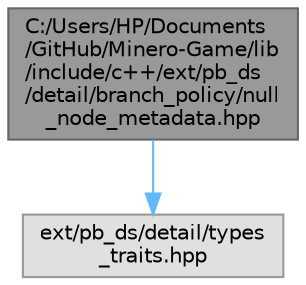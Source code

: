 digraph "C:/Users/HP/Documents/GitHub/Minero-Game/lib/include/c++/ext/pb_ds/detail/branch_policy/null_node_metadata.hpp"
{
 // LATEX_PDF_SIZE
  bgcolor="transparent";
  edge [fontname=Helvetica,fontsize=10,labelfontname=Helvetica,labelfontsize=10];
  node [fontname=Helvetica,fontsize=10,shape=box,height=0.2,width=0.4];
  Node1 [id="Node000001",label="C:/Users/HP/Documents\l/GitHub/Minero-Game/lib\l/include/c++/ext/pb_ds\l/detail/branch_policy/null\l_node_metadata.hpp",height=0.2,width=0.4,color="gray40", fillcolor="grey60", style="filled", fontcolor="black",tooltip=" "];
  Node1 -> Node2 [id="edge2_Node000001_Node000002",color="steelblue1",style="solid",tooltip=" "];
  Node2 [id="Node000002",label="ext/pb_ds/detail/types\l_traits.hpp",height=0.2,width=0.4,color="grey60", fillcolor="#E0E0E0", style="filled",tooltip=" "];
}
